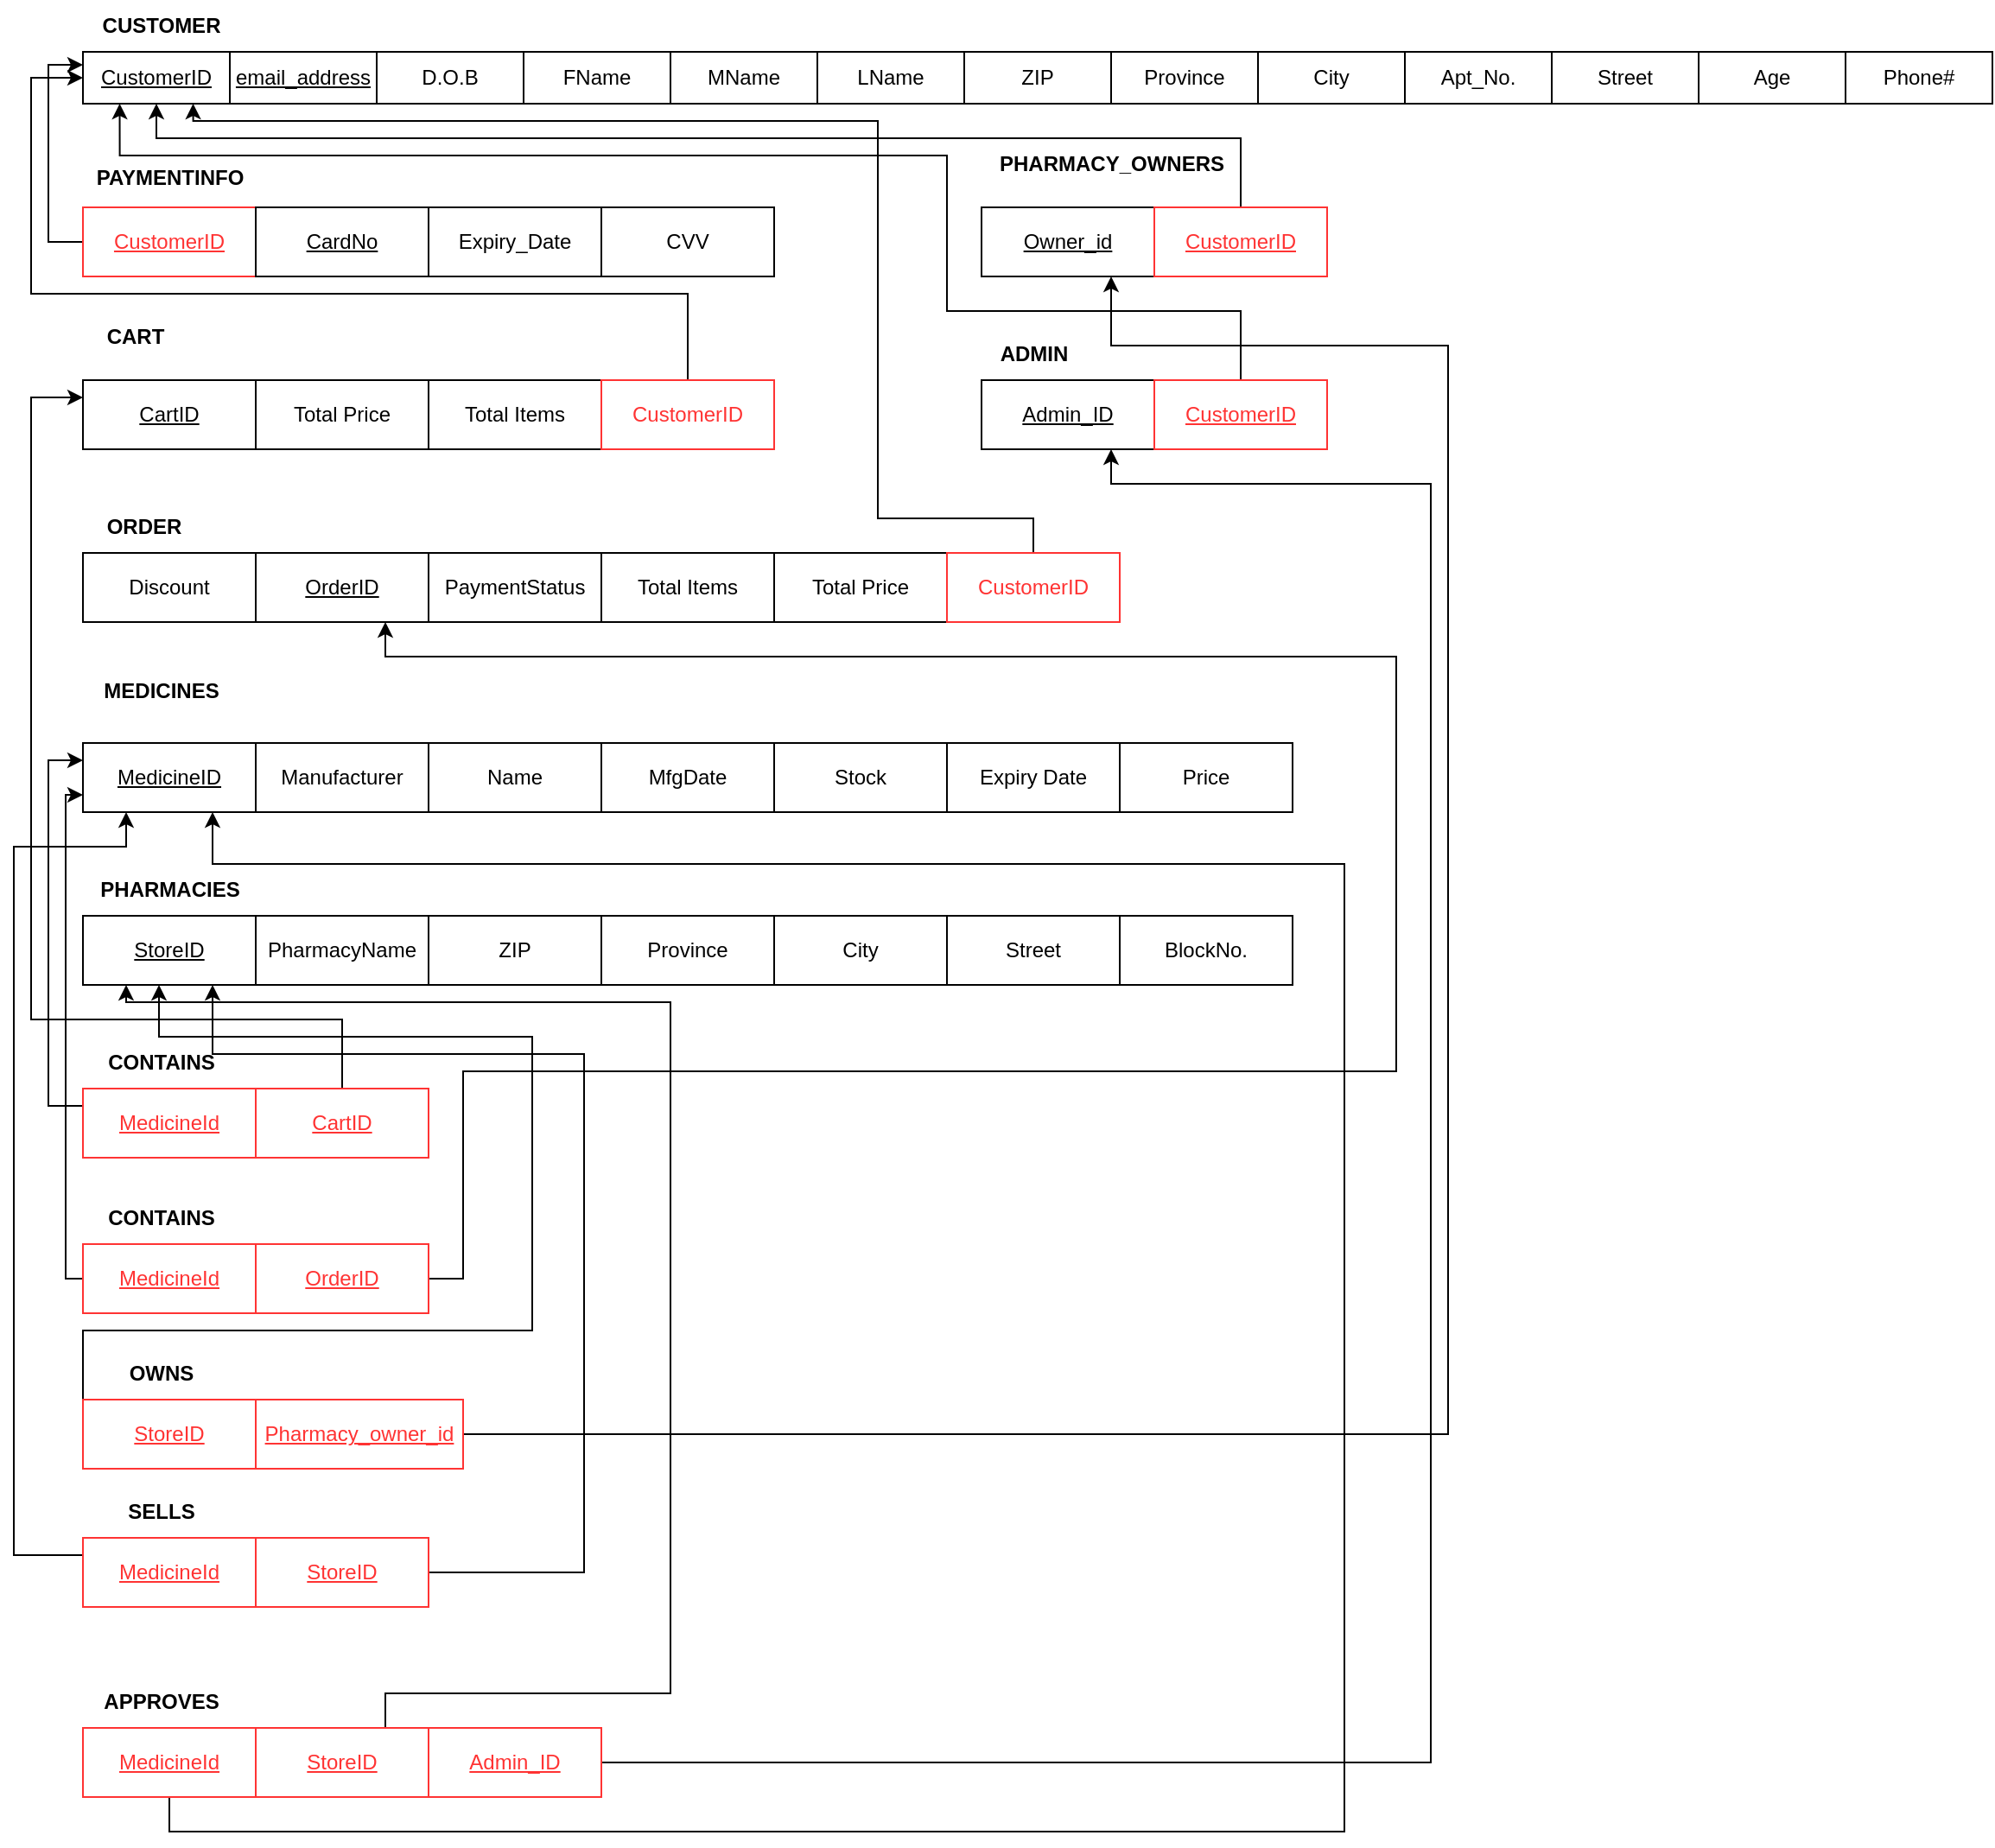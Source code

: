 <mxfile version="20.3.0" type="device"><diagram id="R2lEEEUBdFMjLlhIrx00" name="Page-1"><mxGraphModel dx="1792" dy="618" grid="1" gridSize="10" guides="1" tooltips="1" connect="1" arrows="1" fold="1" page="1" pageScale="1" pageWidth="850" pageHeight="1100" math="0" shadow="0" extFonts="Permanent Marker^https://fonts.googleapis.com/css?family=Permanent+Marker"><root><mxCell id="0"/><mxCell id="1" parent="0"/><mxCell id="XKKzQVyCtlGz2dGk2rF1-1" value="&lt;u&gt;email_address&lt;/u&gt;" style="whiteSpace=wrap;html=1;align=center;" parent="1" vertex="1"><mxGeometry x="125" y="40" width="85" height="30" as="geometry"/></mxCell><mxCell id="XKKzQVyCtlGz2dGk2rF1-2" value="&lt;u&gt;CustomerID&lt;/u&gt;" style="whiteSpace=wrap;html=1;align=center;" parent="1" vertex="1"><mxGeometry x="40" y="40" width="85" height="30" as="geometry"/></mxCell><mxCell id="XKKzQVyCtlGz2dGk2rF1-3" value="D.O.B" style="whiteSpace=wrap;html=1;align=center;" parent="1" vertex="1"><mxGeometry x="210" y="40" width="85" height="30" as="geometry"/></mxCell><mxCell id="XKKzQVyCtlGz2dGk2rF1-4" value="FName" style="whiteSpace=wrap;html=1;align=center;" parent="1" vertex="1"><mxGeometry x="295" y="40" width="85" height="30" as="geometry"/></mxCell><mxCell id="XKKzQVyCtlGz2dGk2rF1-5" value="MName" style="whiteSpace=wrap;html=1;align=center;" parent="1" vertex="1"><mxGeometry x="380" y="40" width="85" height="30" as="geometry"/></mxCell><mxCell id="XKKzQVyCtlGz2dGk2rF1-6" value="LName" style="whiteSpace=wrap;html=1;align=center;" parent="1" vertex="1"><mxGeometry x="465" y="40" width="85" height="30" as="geometry"/></mxCell><mxCell id="XKKzQVyCtlGz2dGk2rF1-7" value="ZIP" style="whiteSpace=wrap;html=1;align=center;" parent="1" vertex="1"><mxGeometry x="550" y="40" width="85" height="30" as="geometry"/></mxCell><mxCell id="XKKzQVyCtlGz2dGk2rF1-8" value="Province" style="whiteSpace=wrap;html=1;align=center;" parent="1" vertex="1"><mxGeometry x="635" y="40" width="85" height="30" as="geometry"/></mxCell><mxCell id="XKKzQVyCtlGz2dGk2rF1-9" value="City" style="whiteSpace=wrap;html=1;align=center;" parent="1" vertex="1"><mxGeometry x="720" y="40" width="85" height="30" as="geometry"/></mxCell><mxCell id="XKKzQVyCtlGz2dGk2rF1-10" value="Apt_No." style="whiteSpace=wrap;html=1;align=center;" parent="1" vertex="1"><mxGeometry x="805" y="40" width="85" height="30" as="geometry"/></mxCell><mxCell id="XKKzQVyCtlGz2dGk2rF1-11" value="Street" style="whiteSpace=wrap;html=1;align=center;" parent="1" vertex="1"><mxGeometry x="890" y="40" width="85" height="30" as="geometry"/></mxCell><mxCell id="XKKzQVyCtlGz2dGk2rF1-12" value="&lt;b&gt;CUSTOMER&lt;/b&gt;" style="text;html=1;align=center;verticalAlign=middle;resizable=0;points=[];autosize=1;strokeColor=none;fillColor=none;" parent="1" vertex="1"><mxGeometry x="40" y="10" width="90" height="30" as="geometry"/></mxCell><mxCell id="XKKzQVyCtlGz2dGk2rF1-13" value="&lt;b&gt;PAYMENTINFO&lt;br&gt;&lt;br&gt;&lt;/b&gt;" style="text;html=1;align=center;verticalAlign=middle;resizable=0;points=[];autosize=1;strokeColor=none;fillColor=none;" parent="1" vertex="1"><mxGeometry x="35" y="100" width="110" height="40" as="geometry"/></mxCell><mxCell id="3vQlLAk94r_CErxLlHgA-7" style="edgeStyle=orthogonalEdgeStyle;rounded=0;orthogonalLoop=1;jettySize=auto;html=1;exitX=0;exitY=0.5;exitDx=0;exitDy=0;entryX=0;entryY=0.25;entryDx=0;entryDy=0;" edge="1" parent="1" source="XKKzQVyCtlGz2dGk2rF1-14" target="XKKzQVyCtlGz2dGk2rF1-2"><mxGeometry relative="1" as="geometry"><mxPoint x="20" y="50" as="targetPoint"/></mxGeometry></mxCell><mxCell id="XKKzQVyCtlGz2dGk2rF1-14" value="&lt;font color=&quot;#ff3333&quot;&gt;&lt;u&gt;CustomerID&lt;/u&gt;&lt;/font&gt;" style="whiteSpace=wrap;html=1;align=center;strokeColor=#FF3333;" parent="1" vertex="1"><mxGeometry x="40" y="130" width="100" height="40" as="geometry"/></mxCell><mxCell id="XKKzQVyCtlGz2dGk2rF1-15" value="&lt;u&gt;CardNo&lt;/u&gt;" style="whiteSpace=wrap;html=1;align=center;" parent="1" vertex="1"><mxGeometry x="140" y="130" width="100" height="40" as="geometry"/></mxCell><mxCell id="XKKzQVyCtlGz2dGk2rF1-16" value="Expiry_Date" style="whiteSpace=wrap;html=1;align=center;" parent="1" vertex="1"><mxGeometry x="240" y="130" width="100" height="40" as="geometry"/></mxCell><mxCell id="XKKzQVyCtlGz2dGk2rF1-17" value="CVV" style="whiteSpace=wrap;html=1;align=center;" parent="1" vertex="1"><mxGeometry x="340" y="130" width="100" height="40" as="geometry"/></mxCell><mxCell id="XKKzQVyCtlGz2dGk2rF1-18" value="&lt;font color=&quot;#000000&quot;&gt;&lt;b&gt;CART&lt;br&gt;&lt;/b&gt;&lt;/font&gt;" style="text;html=1;align=center;verticalAlign=middle;resizable=0;points=[];autosize=1;strokeColor=none;fillColor=none;fontColor=#FF3333;" parent="1" vertex="1"><mxGeometry x="40" y="190" width="60" height="30" as="geometry"/></mxCell><mxCell id="XKKzQVyCtlGz2dGk2rF1-19" value="&lt;u&gt;CartID&lt;/u&gt;" style="whiteSpace=wrap;html=1;align=center;strokeColor=#000000;fontColor=#000000;" parent="1" vertex="1"><mxGeometry x="40" y="230" width="100" height="40" as="geometry"/></mxCell><mxCell id="XKKzQVyCtlGz2dGk2rF1-20" value="Total Price" style="whiteSpace=wrap;html=1;align=center;strokeColor=#000000;fontColor=#000000;" parent="1" vertex="1"><mxGeometry x="140" y="230" width="100" height="40" as="geometry"/></mxCell><mxCell id="XKKzQVyCtlGz2dGk2rF1-21" value="Total Items" style="whiteSpace=wrap;html=1;align=center;strokeColor=#000000;fontColor=#000000;" parent="1" vertex="1"><mxGeometry x="240" y="230" width="100" height="40" as="geometry"/></mxCell><mxCell id="XKKzQVyCtlGz2dGk2rF1-22" value="&lt;b&gt;ORDER&lt;br&gt;&lt;/b&gt;" style="text;html=1;align=center;verticalAlign=middle;resizable=0;points=[];autosize=1;strokeColor=none;fillColor=none;fontColor=#000000;" parent="1" vertex="1"><mxGeometry x="40" y="300" width="70" height="30" as="geometry"/></mxCell><mxCell id="XKKzQVyCtlGz2dGk2rF1-23" value="Discount" style="whiteSpace=wrap;html=1;align=center;strokeColor=#000000;fontColor=#000000;" parent="1" vertex="1"><mxGeometry x="40" y="330" width="100" height="40" as="geometry"/></mxCell><mxCell id="XKKzQVyCtlGz2dGk2rF1-24" value="&lt;u&gt;OrderID&lt;/u&gt;" style="whiteSpace=wrap;html=1;align=center;strokeColor=#000000;fontColor=#000000;" parent="1" vertex="1"><mxGeometry x="140" y="330" width="100" height="40" as="geometry"/></mxCell><mxCell id="XKKzQVyCtlGz2dGk2rF1-25" value="PaymentStatus" style="whiteSpace=wrap;html=1;align=center;strokeColor=#000000;fontColor=#000000;" parent="1" vertex="1"><mxGeometry x="240" y="330" width="100" height="40" as="geometry"/></mxCell><mxCell id="XKKzQVyCtlGz2dGk2rF1-26" value="Total Items" style="whiteSpace=wrap;html=1;align=center;strokeColor=#000000;fontColor=#000000;" parent="1" vertex="1"><mxGeometry x="340" y="330" width="100" height="40" as="geometry"/></mxCell><mxCell id="XKKzQVyCtlGz2dGk2rF1-27" value="Total Price" style="whiteSpace=wrap;html=1;align=center;strokeColor=#000000;fontColor=#000000;" parent="1" vertex="1"><mxGeometry x="440" y="330" width="100" height="40" as="geometry"/></mxCell><mxCell id="XKKzQVyCtlGz2dGk2rF1-28" value="&lt;b&gt;MEDICINES&lt;/b&gt;" style="text;html=1;align=center;verticalAlign=middle;resizable=0;points=[];autosize=1;strokeColor=none;fillColor=none;fontColor=#000000;" parent="1" vertex="1"><mxGeometry x="40" y="395" width="90" height="30" as="geometry"/></mxCell><mxCell id="XKKzQVyCtlGz2dGk2rF1-29" value="&lt;u&gt;MedicineID&lt;/u&gt;" style="whiteSpace=wrap;html=1;align=center;strokeColor=#000000;fontColor=#000000;" parent="1" vertex="1"><mxGeometry x="40" y="440" width="100" height="40" as="geometry"/></mxCell><mxCell id="XKKzQVyCtlGz2dGk2rF1-30" value="Manufacturer" style="whiteSpace=wrap;html=1;align=center;strokeColor=#000000;fontColor=#000000;" parent="1" vertex="1"><mxGeometry x="140" y="440" width="100" height="40" as="geometry"/></mxCell><mxCell id="XKKzQVyCtlGz2dGk2rF1-31" value="Name" style="whiteSpace=wrap;html=1;align=center;strokeColor=#000000;fontColor=#000000;" parent="1" vertex="1"><mxGeometry x="240" y="440" width="100" height="40" as="geometry"/></mxCell><mxCell id="XKKzQVyCtlGz2dGk2rF1-32" value="MfgDate" style="whiteSpace=wrap;html=1;align=center;strokeColor=#000000;fontColor=#000000;" parent="1" vertex="1"><mxGeometry x="340" y="440" width="100" height="40" as="geometry"/></mxCell><mxCell id="XKKzQVyCtlGz2dGk2rF1-33" value="Stock" style="whiteSpace=wrap;html=1;align=center;strokeColor=#000000;fontColor=#000000;" parent="1" vertex="1"><mxGeometry x="440" y="440" width="100" height="40" as="geometry"/></mxCell><mxCell id="XKKzQVyCtlGz2dGk2rF1-34" value="Expiry Date" style="whiteSpace=wrap;html=1;align=center;strokeColor=#000000;fontColor=#000000;" parent="1" vertex="1"><mxGeometry x="540" y="440" width="100" height="40" as="geometry"/></mxCell><mxCell id="XKKzQVyCtlGz2dGk2rF1-35" value="Price" style="whiteSpace=wrap;html=1;align=center;strokeColor=#000000;fontColor=#000000;" parent="1" vertex="1"><mxGeometry x="640" y="440" width="100" height="40" as="geometry"/></mxCell><mxCell id="XKKzQVyCtlGz2dGk2rF1-37" value="&lt;b&gt;PHARMACIES&lt;/b&gt;" style="text;html=1;align=center;verticalAlign=middle;resizable=0;points=[];autosize=1;strokeColor=none;fillColor=none;fontColor=#000000;" parent="1" vertex="1"><mxGeometry x="40" y="510" width="100" height="30" as="geometry"/></mxCell><mxCell id="XKKzQVyCtlGz2dGk2rF1-38" value="&lt;u&gt;StoreID&lt;/u&gt;" style="whiteSpace=wrap;html=1;align=center;strokeColor=#000000;fontColor=#000000;" parent="1" vertex="1"><mxGeometry x="40" y="540" width="100" height="40" as="geometry"/></mxCell><mxCell id="XKKzQVyCtlGz2dGk2rF1-39" value="PharmacyName" style="whiteSpace=wrap;html=1;align=center;strokeColor=#000000;fontColor=#000000;" parent="1" vertex="1"><mxGeometry x="140" y="540" width="100" height="40" as="geometry"/></mxCell><mxCell id="XKKzQVyCtlGz2dGk2rF1-40" value="ZIP" style="whiteSpace=wrap;html=1;align=center;strokeColor=#000000;fontColor=#000000;" parent="1" vertex="1"><mxGeometry x="240" y="540" width="100" height="40" as="geometry"/></mxCell><mxCell id="XKKzQVyCtlGz2dGk2rF1-41" value="Province" style="whiteSpace=wrap;html=1;align=center;strokeColor=#000000;fontColor=#000000;" parent="1" vertex="1"><mxGeometry x="340" y="540" width="100" height="40" as="geometry"/></mxCell><mxCell id="XKKzQVyCtlGz2dGk2rF1-42" value="City" style="whiteSpace=wrap;html=1;align=center;strokeColor=#000000;fontColor=#000000;" parent="1" vertex="1"><mxGeometry x="440" y="540" width="100" height="40" as="geometry"/></mxCell><mxCell id="XKKzQVyCtlGz2dGk2rF1-43" value="Street" style="whiteSpace=wrap;html=1;align=center;strokeColor=#000000;fontColor=#000000;" parent="1" vertex="1"><mxGeometry x="540" y="540" width="100" height="40" as="geometry"/></mxCell><mxCell id="XKKzQVyCtlGz2dGk2rF1-44" value="BlockNo." style="whiteSpace=wrap;html=1;align=center;strokeColor=#000000;fontColor=#000000;" parent="1" vertex="1"><mxGeometry x="640" y="540" width="100" height="40" as="geometry"/></mxCell><mxCell id="3vQlLAk94r_CErxLlHgA-10" style="edgeStyle=orthogonalEdgeStyle;rounded=0;orthogonalLoop=1;jettySize=auto;html=1;exitX=0.5;exitY=0;exitDx=0;exitDy=0;entryX=0;entryY=0.5;entryDx=0;entryDy=0;" edge="1" parent="1" source="XKKzQVyCtlGz2dGk2rF1-45" target="XKKzQVyCtlGz2dGk2rF1-2"><mxGeometry relative="1" as="geometry"><Array as="points"><mxPoint x="390" y="180"/><mxPoint x="10" y="180"/><mxPoint x="10" y="55"/></Array></mxGeometry></mxCell><mxCell id="XKKzQVyCtlGz2dGk2rF1-45" value="&lt;font color=&quot;#ff3333&quot;&gt;CustomerID&lt;/font&gt;" style="whiteSpace=wrap;html=1;align=center;strokeColor=#FF3333;fontColor=#000000;" parent="1" vertex="1"><mxGeometry x="340" y="230" width="100" height="40" as="geometry"/></mxCell><mxCell id="3vQlLAk94r_CErxLlHgA-11" style="edgeStyle=orthogonalEdgeStyle;rounded=0;orthogonalLoop=1;jettySize=auto;html=1;exitX=0.5;exitY=0;exitDx=0;exitDy=0;entryX=0.75;entryY=1;entryDx=0;entryDy=0;" edge="1" parent="1" source="XKKzQVyCtlGz2dGk2rF1-46" target="XKKzQVyCtlGz2dGk2rF1-2"><mxGeometry relative="1" as="geometry"><Array as="points"><mxPoint x="590" y="310"/><mxPoint x="500" y="310"/><mxPoint x="500" y="80"/><mxPoint x="104" y="80"/></Array></mxGeometry></mxCell><mxCell id="XKKzQVyCtlGz2dGk2rF1-46" value="&lt;font color=&quot;#ff3333&quot;&gt;CustomerID&lt;/font&gt;" style="whiteSpace=wrap;html=1;align=center;strokeColor=#FF3333;fontColor=#000000;" parent="1" vertex="1"><mxGeometry x="540" y="330" width="100" height="40" as="geometry"/></mxCell><mxCell id="XKKzQVyCtlGz2dGk2rF1-47" value="&lt;font color=&quot;#000000&quot;&gt;&lt;b&gt;CONTAINS&lt;/b&gt;&lt;/font&gt;" style="text;html=1;align=center;verticalAlign=middle;resizable=0;points=[];autosize=1;strokeColor=none;fillColor=none;fontColor=#FF3333;" parent="1" vertex="1"><mxGeometry x="40" y="610" width="90" height="30" as="geometry"/></mxCell><mxCell id="3vQlLAk94r_CErxLlHgA-12" style="edgeStyle=orthogonalEdgeStyle;rounded=0;orthogonalLoop=1;jettySize=auto;html=1;exitX=0;exitY=0.25;exitDx=0;exitDy=0;entryX=0;entryY=0.25;entryDx=0;entryDy=0;" edge="1" parent="1" source="XKKzQVyCtlGz2dGk2rF1-48" target="XKKzQVyCtlGz2dGk2rF1-29"><mxGeometry relative="1" as="geometry"/></mxCell><mxCell id="XKKzQVyCtlGz2dGk2rF1-48" value="&lt;font color=&quot;#ff3333&quot;&gt;&lt;u&gt;MedicineId&lt;/u&gt;&lt;/font&gt;" style="whiteSpace=wrap;html=1;align=center;strokeColor=#FF3333;fontColor=#000000;" parent="1" vertex="1"><mxGeometry x="40" y="640" width="100" height="40" as="geometry"/></mxCell><mxCell id="3vQlLAk94r_CErxLlHgA-13" style="edgeStyle=orthogonalEdgeStyle;rounded=0;orthogonalLoop=1;jettySize=auto;html=1;exitX=0.5;exitY=0;exitDx=0;exitDy=0;entryX=0;entryY=0.25;entryDx=0;entryDy=0;" edge="1" parent="1" source="XKKzQVyCtlGz2dGk2rF1-49" target="XKKzQVyCtlGz2dGk2rF1-19"><mxGeometry relative="1" as="geometry"><Array as="points"><mxPoint x="190" y="600"/><mxPoint x="10" y="600"/><mxPoint x="10" y="240"/></Array></mxGeometry></mxCell><mxCell id="XKKzQVyCtlGz2dGk2rF1-49" value="&lt;font color=&quot;#ff3333&quot;&gt;&lt;u&gt;CartID&lt;/u&gt;&lt;/font&gt;" style="whiteSpace=wrap;html=1;align=center;strokeColor=#FF3333;fontColor=#000000;" parent="1" vertex="1"><mxGeometry x="140" y="640" width="100" height="40" as="geometry"/></mxCell><mxCell id="XKKzQVyCtlGz2dGk2rF1-50" value="&lt;font color=&quot;#000000&quot;&gt;&lt;b&gt;CONTAINS&lt;/b&gt;&lt;/font&gt;" style="text;html=1;align=center;verticalAlign=middle;resizable=0;points=[];autosize=1;strokeColor=none;fillColor=none;fontColor=#FF3333;" parent="1" vertex="1"><mxGeometry x="40" y="700" width="90" height="30" as="geometry"/></mxCell><mxCell id="3vQlLAk94r_CErxLlHgA-14" style="edgeStyle=orthogonalEdgeStyle;rounded=0;orthogonalLoop=1;jettySize=auto;html=1;exitX=0;exitY=0.5;exitDx=0;exitDy=0;entryX=0;entryY=0.75;entryDx=0;entryDy=0;" edge="1" parent="1" source="XKKzQVyCtlGz2dGk2rF1-51" target="XKKzQVyCtlGz2dGk2rF1-29"><mxGeometry relative="1" as="geometry"><Array as="points"><mxPoint x="30" y="750"/><mxPoint x="30" y="470"/></Array></mxGeometry></mxCell><mxCell id="XKKzQVyCtlGz2dGk2rF1-51" value="&lt;font color=&quot;#ff3333&quot;&gt;&lt;u&gt;MedicineId&lt;/u&gt;&lt;/font&gt;" style="whiteSpace=wrap;html=1;align=center;strokeColor=#FF3333;fontColor=#000000;" parent="1" vertex="1"><mxGeometry x="40" y="730" width="100" height="40" as="geometry"/></mxCell><mxCell id="3vQlLAk94r_CErxLlHgA-15" style="edgeStyle=orthogonalEdgeStyle;rounded=0;orthogonalLoop=1;jettySize=auto;html=1;exitX=1;exitY=0.5;exitDx=0;exitDy=0;entryX=0.75;entryY=1;entryDx=0;entryDy=0;" edge="1" parent="1" source="XKKzQVyCtlGz2dGk2rF1-52" target="XKKzQVyCtlGz2dGk2rF1-24"><mxGeometry relative="1" as="geometry"><Array as="points"><mxPoint x="260" y="750"/><mxPoint x="260" y="630"/><mxPoint x="800" y="630"/><mxPoint x="800" y="390"/><mxPoint x="215" y="390"/></Array></mxGeometry></mxCell><mxCell id="XKKzQVyCtlGz2dGk2rF1-52" value="&lt;font color=&quot;#ff3333&quot;&gt;&lt;u&gt;OrderID&lt;/u&gt;&lt;/font&gt;" style="whiteSpace=wrap;html=1;align=center;strokeColor=#FF3333;fontColor=#000000;" parent="1" vertex="1"><mxGeometry x="140" y="730" width="100" height="40" as="geometry"/></mxCell><mxCell id="XKKzQVyCtlGz2dGk2rF1-55" value="Age" style="whiteSpace=wrap;html=1;align=center;" parent="1" vertex="1"><mxGeometry x="975" y="40" width="85" height="30" as="geometry"/></mxCell><mxCell id="XKKzQVyCtlGz2dGk2rF1-56" value="Phone#" style="whiteSpace=wrap;html=1;align=center;" parent="1" vertex="1"><mxGeometry x="1060" y="40" width="85" height="30" as="geometry"/></mxCell><mxCell id="XKKzQVyCtlGz2dGk2rF1-58" value="&lt;font color=&quot;#000000&quot;&gt;&lt;b&gt;OWNS&lt;/b&gt;&lt;/font&gt;" style="text;html=1;align=center;verticalAlign=middle;resizable=0;points=[];autosize=1;strokeColor=none;fillColor=none;fontColor=#FF3333;" parent="1" vertex="1"><mxGeometry x="55" y="790" width="60" height="30" as="geometry"/></mxCell><mxCell id="3vQlLAk94r_CErxLlHgA-16" style="edgeStyle=orthogonalEdgeStyle;rounded=0;orthogonalLoop=1;jettySize=auto;html=1;exitX=0;exitY=0.5;exitDx=0;exitDy=0;entryX=0.44;entryY=1;entryDx=0;entryDy=0;entryPerimeter=0;" edge="1" parent="1" source="XKKzQVyCtlGz2dGk2rF1-59" target="XKKzQVyCtlGz2dGk2rF1-38"><mxGeometry relative="1" as="geometry"><Array as="points"><mxPoint x="40" y="780"/><mxPoint x="300" y="780"/><mxPoint x="300" y="610"/><mxPoint x="84" y="610"/></Array></mxGeometry></mxCell><mxCell id="XKKzQVyCtlGz2dGk2rF1-59" value="&lt;font color=&quot;#ff3333&quot;&gt;&lt;u&gt;StoreID&lt;/u&gt;&lt;/font&gt;" style="whiteSpace=wrap;html=1;align=center;strokeColor=#FF3333;fontColor=#000000;" parent="1" vertex="1"><mxGeometry x="40" y="820" width="100" height="40" as="geometry"/></mxCell><mxCell id="3vQlLAk94r_CErxLlHgA-17" style="edgeStyle=orthogonalEdgeStyle;rounded=0;orthogonalLoop=1;jettySize=auto;html=1;exitX=1;exitY=0.5;exitDx=0;exitDy=0;entryX=0.75;entryY=1;entryDx=0;entryDy=0;" edge="1" parent="1" source="XKKzQVyCtlGz2dGk2rF1-60" target="3vQlLAk94r_CErxLlHgA-2"><mxGeometry relative="1" as="geometry"><Array as="points"><mxPoint x="830" y="840"/><mxPoint x="830" y="210"/><mxPoint x="635" y="210"/></Array></mxGeometry></mxCell><mxCell id="XKKzQVyCtlGz2dGk2rF1-60" value="&lt;font color=&quot;#ff3333&quot;&gt;&lt;u&gt;Pharmacy_owner_id&lt;/u&gt;&lt;/font&gt;" style="whiteSpace=wrap;html=1;align=center;strokeColor=#FF3333;fontColor=#000000;" parent="1" vertex="1"><mxGeometry x="140" y="820" width="120" height="40" as="geometry"/></mxCell><mxCell id="XKKzQVyCtlGz2dGk2rF1-62" value="&lt;font color=&quot;#000000&quot;&gt;&lt;b&gt;SELLS&lt;/b&gt;&lt;/font&gt;" style="text;html=1;align=center;verticalAlign=middle;resizable=0;points=[];autosize=1;strokeColor=none;fillColor=none;fontColor=#FF3333;" parent="1" vertex="1"><mxGeometry x="55" y="870" width="60" height="30" as="geometry"/></mxCell><mxCell id="3vQlLAk94r_CErxLlHgA-18" style="edgeStyle=orthogonalEdgeStyle;rounded=0;orthogonalLoop=1;jettySize=auto;html=1;exitX=0;exitY=0.25;exitDx=0;exitDy=0;entryX=0.25;entryY=1;entryDx=0;entryDy=0;" edge="1" parent="1" source="XKKzQVyCtlGz2dGk2rF1-63" target="XKKzQVyCtlGz2dGk2rF1-29"><mxGeometry relative="1" as="geometry"><Array as="points"><mxPoint y="910"/><mxPoint y="500"/><mxPoint x="65" y="500"/></Array></mxGeometry></mxCell><mxCell id="XKKzQVyCtlGz2dGk2rF1-63" value="&lt;font color=&quot;#ff3333&quot;&gt;&lt;u&gt;MedicineId&lt;/u&gt;&lt;/font&gt;" style="whiteSpace=wrap;html=1;align=center;strokeColor=#FF3333;fontColor=#000000;" parent="1" vertex="1"><mxGeometry x="40" y="900" width="100" height="40" as="geometry"/></mxCell><mxCell id="3vQlLAk94r_CErxLlHgA-19" style="edgeStyle=orthogonalEdgeStyle;rounded=0;orthogonalLoop=1;jettySize=auto;html=1;exitX=1;exitY=0.5;exitDx=0;exitDy=0;entryX=0.75;entryY=1;entryDx=0;entryDy=0;" edge="1" parent="1" source="XKKzQVyCtlGz2dGk2rF1-64" target="XKKzQVyCtlGz2dGk2rF1-38"><mxGeometry relative="1" as="geometry"><mxPoint x="420" y="750" as="targetPoint"/><Array as="points"><mxPoint x="330" y="920"/><mxPoint x="330" y="620"/><mxPoint x="115" y="620"/></Array></mxGeometry></mxCell><mxCell id="XKKzQVyCtlGz2dGk2rF1-64" value="&lt;font color=&quot;#ff3333&quot;&gt;&lt;u&gt;StoreID&lt;/u&gt;&lt;/font&gt;" style="whiteSpace=wrap;html=1;align=center;strokeColor=#FF3333;fontColor=#000000;" parent="1" vertex="1"><mxGeometry x="140" y="900" width="100" height="40" as="geometry"/></mxCell><mxCell id="XKKzQVyCtlGz2dGk2rF1-65" value="&lt;font color=&quot;#000000&quot;&gt;&lt;b&gt;APPROVES&lt;/b&gt;&lt;/font&gt;" style="text;html=1;align=center;verticalAlign=middle;resizable=0;points=[];autosize=1;strokeColor=none;fillColor=none;fontColor=#FF3333;" parent="1" vertex="1"><mxGeometry x="40" y="980" width="90" height="30" as="geometry"/></mxCell><mxCell id="3vQlLAk94r_CErxLlHgA-20" style="edgeStyle=orthogonalEdgeStyle;rounded=0;orthogonalLoop=1;jettySize=auto;html=1;exitX=0.5;exitY=1;exitDx=0;exitDy=0;entryX=0.75;entryY=1;entryDx=0;entryDy=0;" edge="1" parent="1" source="XKKzQVyCtlGz2dGk2rF1-66" target="XKKzQVyCtlGz2dGk2rF1-29"><mxGeometry relative="1" as="geometry"><Array as="points"><mxPoint x="90" y="1070"/><mxPoint x="770" y="1070"/><mxPoint x="770" y="510"/><mxPoint x="115" y="510"/></Array></mxGeometry></mxCell><mxCell id="XKKzQVyCtlGz2dGk2rF1-66" value="&lt;font color=&quot;#ff3333&quot;&gt;&lt;u&gt;MedicineId&lt;/u&gt;&lt;/font&gt;" style="whiteSpace=wrap;html=1;align=center;strokeColor=#FF3333;fontColor=#000000;" parent="1" vertex="1"><mxGeometry x="40" y="1010" width="100" height="40" as="geometry"/></mxCell><mxCell id="3vQlLAk94r_CErxLlHgA-21" style="edgeStyle=orthogonalEdgeStyle;rounded=0;orthogonalLoop=1;jettySize=auto;html=1;exitX=0.75;exitY=0;exitDx=0;exitDy=0;entryX=0.25;entryY=1;entryDx=0;entryDy=0;" edge="1" parent="1" source="XKKzQVyCtlGz2dGk2rF1-67" target="XKKzQVyCtlGz2dGk2rF1-38"><mxGeometry relative="1" as="geometry"><Array as="points"><mxPoint x="215" y="990"/><mxPoint x="380" y="990"/><mxPoint x="380" y="590"/><mxPoint x="65" y="590"/></Array></mxGeometry></mxCell><mxCell id="XKKzQVyCtlGz2dGk2rF1-67" value="&lt;font color=&quot;#ff3333&quot;&gt;&lt;u&gt;StoreID&lt;/u&gt;&lt;/font&gt;" style="whiteSpace=wrap;html=1;align=center;strokeColor=#FF3333;fontColor=#000000;" parent="1" vertex="1"><mxGeometry x="140" y="1010" width="100" height="40" as="geometry"/></mxCell><mxCell id="3vQlLAk94r_CErxLlHgA-22" style="edgeStyle=orthogonalEdgeStyle;rounded=0;orthogonalLoop=1;jettySize=auto;html=1;exitX=1;exitY=0.5;exitDx=0;exitDy=0;entryX=0.75;entryY=1;entryDx=0;entryDy=0;" edge="1" parent="1" source="XKKzQVyCtlGz2dGk2rF1-68" target="3vQlLAk94r_CErxLlHgA-5"><mxGeometry relative="1" as="geometry"><Array as="points"><mxPoint x="820" y="1030"/><mxPoint x="820" y="290"/><mxPoint x="635" y="290"/></Array></mxGeometry></mxCell><mxCell id="XKKzQVyCtlGz2dGk2rF1-68" value="&lt;font color=&quot;#ff3333&quot;&gt;&lt;u&gt;Admin_ID&lt;/u&gt;&lt;/font&gt;" style="whiteSpace=wrap;html=1;align=center;strokeColor=#FF3333;fontColor=#000000;" parent="1" vertex="1"><mxGeometry x="240" y="1010" width="100" height="40" as="geometry"/></mxCell><mxCell id="3vQlLAk94r_CErxLlHgA-1" value="&lt;b&gt;PHARMACY_OWNERS&lt;/b&gt;" style="text;html=1;align=center;verticalAlign=middle;resizable=0;points=[];autosize=1;strokeColor=none;fillColor=none;" vertex="1" parent="1"><mxGeometry x="560" y="90" width="150" height="30" as="geometry"/></mxCell><mxCell id="3vQlLAk94r_CErxLlHgA-2" value="&lt;u&gt;Owner_id&lt;/u&gt;" style="whiteSpace=wrap;html=1;align=center;" vertex="1" parent="1"><mxGeometry x="560" y="130" width="100" height="40" as="geometry"/></mxCell><mxCell id="3vQlLAk94r_CErxLlHgA-8" style="edgeStyle=orthogonalEdgeStyle;rounded=0;orthogonalLoop=1;jettySize=auto;html=1;exitX=0.5;exitY=1;exitDx=0;exitDy=0;entryX=0.5;entryY=1;entryDx=0;entryDy=0;" edge="1" parent="1" source="3vQlLAk94r_CErxLlHgA-3" target="XKKzQVyCtlGz2dGk2rF1-2"><mxGeometry relative="1" as="geometry"><Array as="points"><mxPoint x="710" y="90"/><mxPoint x="83" y="90"/></Array></mxGeometry></mxCell><mxCell id="3vQlLAk94r_CErxLlHgA-3" value="&lt;font color=&quot;#ff3333&quot;&gt;&lt;u&gt;CustomerID&lt;/u&gt;&lt;/font&gt;" style="whiteSpace=wrap;html=1;align=center;strokeColor=#FF3333;" vertex="1" parent="1"><mxGeometry x="660" y="130" width="100" height="40" as="geometry"/></mxCell><mxCell id="3vQlLAk94r_CErxLlHgA-4" value="&lt;b&gt;ADMIN&lt;/b&gt;" style="text;html=1;align=center;verticalAlign=middle;resizable=0;points=[];autosize=1;strokeColor=none;fillColor=none;" vertex="1" parent="1"><mxGeometry x="560" y="200" width="60" height="30" as="geometry"/></mxCell><mxCell id="3vQlLAk94r_CErxLlHgA-5" value="&lt;u&gt;Admin_ID&lt;/u&gt;" style="whiteSpace=wrap;html=1;align=center;" vertex="1" parent="1"><mxGeometry x="560" y="230" width="100" height="40" as="geometry"/></mxCell><mxCell id="3vQlLAk94r_CErxLlHgA-9" style="edgeStyle=orthogonalEdgeStyle;rounded=0;orthogonalLoop=1;jettySize=auto;html=1;exitX=0.5;exitY=0;exitDx=0;exitDy=0;entryX=0.25;entryY=1;entryDx=0;entryDy=0;" edge="1" parent="1" source="3vQlLAk94r_CErxLlHgA-6" target="XKKzQVyCtlGz2dGk2rF1-2"><mxGeometry relative="1" as="geometry"><Array as="points"><mxPoint x="710" y="190"/><mxPoint x="540" y="190"/><mxPoint x="540" y="100"/><mxPoint x="61" y="100"/></Array></mxGeometry></mxCell><mxCell id="3vQlLAk94r_CErxLlHgA-6" value="&lt;font color=&quot;#ff3333&quot;&gt;&lt;u&gt;CustomerID&lt;/u&gt;&lt;/font&gt;" style="whiteSpace=wrap;html=1;align=center;strokeColor=#FF3333;" vertex="1" parent="1"><mxGeometry x="660" y="230" width="100" height="40" as="geometry"/></mxCell></root></mxGraphModel></diagram></mxfile>